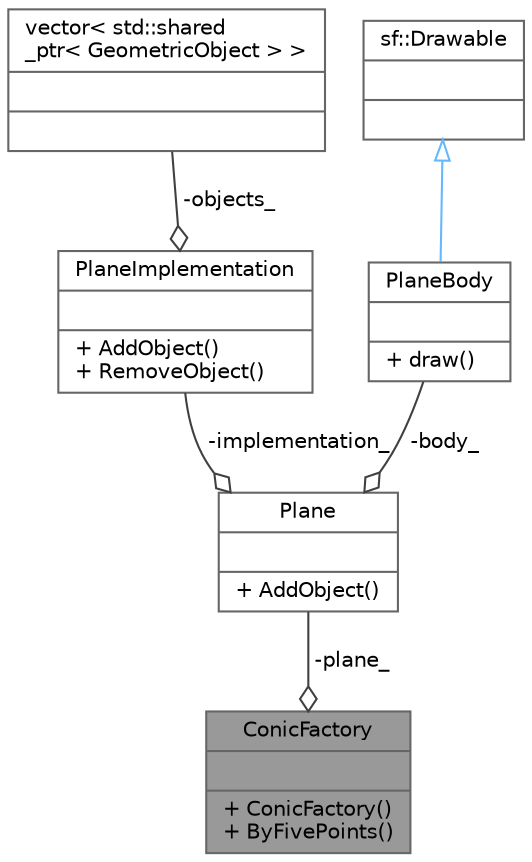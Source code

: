 digraph "ConicFactory"
{
 // LATEX_PDF_SIZE
  bgcolor="transparent";
  edge [fontname=Helvetica,fontsize=10,labelfontname=Helvetica,labelfontsize=10];
  node [fontname=Helvetica,fontsize=10,shape=box,height=0.2,width=0.9];
  Node1 [shape=record,label="{ConicFactory\n||+ ConicFactory()\l+ ByFivePoints()\l}",height=0.2,width=0.4,color="gray40", fillcolor="grey60", style="filled", fontcolor="black",tooltip="Class that constructs conics."];
  Node2 -> Node1 [color="grey25",style="solid",label=" -plane_" ,arrowhead="odiamond"];
  Node2 [shape=record,label="{Plane\n||+ AddObject()\l}",height=0.2,width=0.4,color="gray40", fillcolor="white", style="filled",URL="$class_plane.html",tooltip="Container for all objects, which you can draw."];
  Node3 -> Node2 [color="grey25",style="solid",label=" -implementation_" ,arrowhead="odiamond"];
  Node3 [shape=record,label="{PlaneImplementation\n||+ AddObject()\l+ RemoveObject()\l}",height=0.2,width=0.4,color="gray40", fillcolor="white", style="filled",URL="$class_plane_implementation.html",tooltip="Implementation of Plane."];
  Node4 -> Node3 [color="grey25",style="solid",label=" -objects_" ,arrowhead="odiamond"];
  Node4 [shape=record,label="{vector\< std::shared\l_ptr\< GeometricObject \> \>\n||}",height=0.2,width=0.4,color="gray40", fillcolor="white", style="filled",tooltip=" "];
  Node5 -> Node2 [color="grey25",style="solid",label=" -body_" ,arrowhead="odiamond"];
  Node5 [shape=record,label="{PlaneBody\n||+ draw()\l}",height=0.2,width=0.4,color="gray40", fillcolor="white", style="filled",URL="$class_plane_body.html",tooltip=" "];
  Node6 -> Node5 [dir="back",color="steelblue1",style="solid",arrowtail="onormal"];
  Node6 [shape=record,label="{sf::Drawable\n||}",height=0.2,width=0.4,color="gray40", fillcolor="white", style="filled",tooltip=" "];
}
